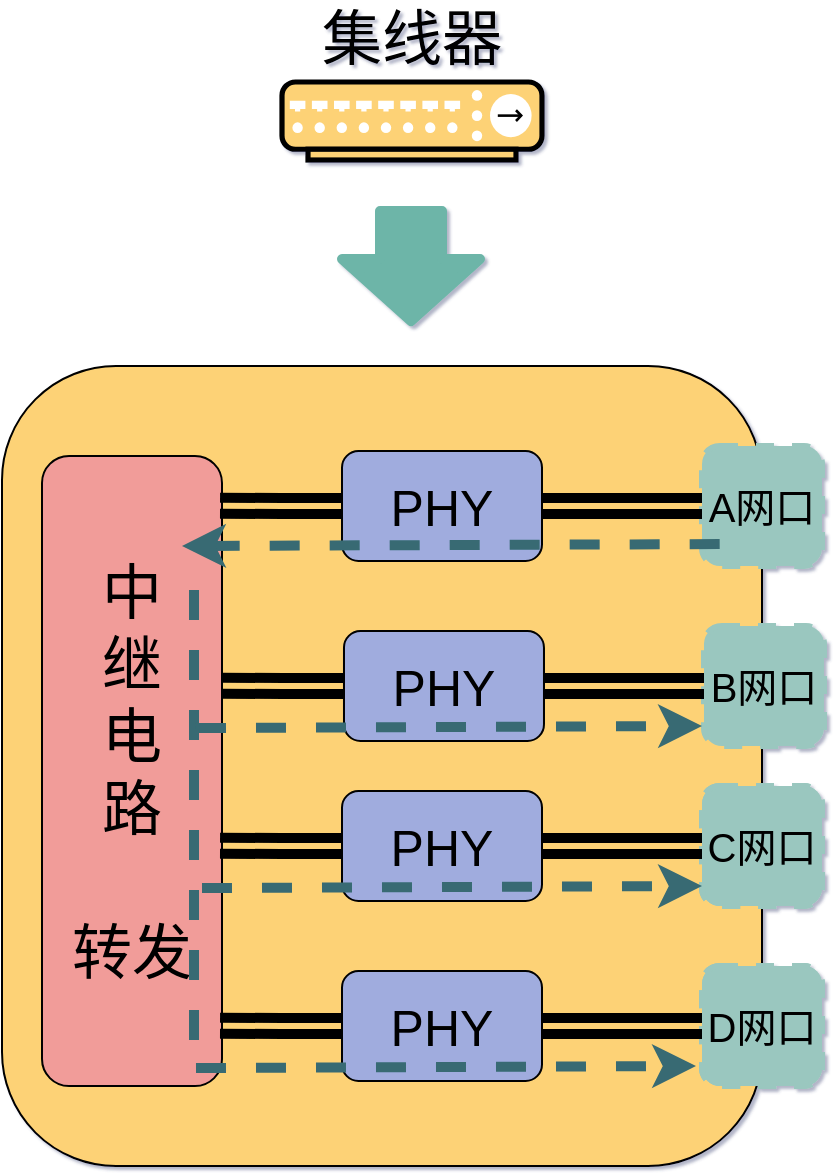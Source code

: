 <mxfile version="14.5.1" type="github"><diagram id="3228e29e-7158-1315-38df-8450db1d8a1d" name="Page-1"><mxGraphModel dx="749" dy="490" grid="1" gridSize="10" guides="1" tooltips="1" connect="1" arrows="1" fold="1" page="1" pageScale="1" pageWidth="800" pageHeight="200" background="#ffffff" math="0" shadow="1"><root><mxCell id="0"/><mxCell id="1" parent="0"/><mxCell id="2FnHlDQc3e_-eUdSoOCG-1" value="" style="rounded=1;whiteSpace=wrap;html=1;fillColor=#FDD276;" vertex="1" parent="1"><mxGeometry x="220" y="210" width="380" height="400" as="geometry"/></mxCell><mxCell id="fYc7Ru6buci-YKz5Eo-_-1" value="" style="fontColor=#0066CC;verticalAlign=top;verticalLabelPosition=bottom;labelPosition=center;align=center;html=1;outlineConnect=0;gradientColor=none;gradientDirection=north;strokeWidth=2;shape=mxgraph.networks.hub;fillColor=#FDD276;" parent="1" vertex="1"><mxGeometry x="360" y="68" width="130" height="39" as="geometry"/></mxCell><mxCell id="fYc7Ru6buci-YKz5Eo-_-4" value="&lt;span style=&quot;font-size: 30px&quot;&gt;集线器&lt;/span&gt;" style="text;html=1;strokeColor=none;fillColor=none;align=center;verticalAlign=middle;whiteSpace=wrap;rounded=0;" parent="1" vertex="1"><mxGeometry x="375" y="30" width="100" height="31" as="geometry"/></mxCell><mxCell id="2FnHlDQc3e_-eUdSoOCG-2" value="&lt;font style=&quot;font-size: 20px&quot;&gt;A网口&lt;/font&gt;" style="rounded=1;whiteSpace=wrap;html=1;fillColor=#9AC7BF;strokeColor=#9AC7BF;dashed=1;strokeWidth=3;" vertex="1" parent="1"><mxGeometry x="570" y="250" width="60" height="60" as="geometry"/></mxCell><mxCell id="2FnHlDQc3e_-eUdSoOCG-4" value="" style="rounded=1;whiteSpace=wrap;html=1;fillColor=#9AC7BF;strokeColor=#9AC7BF;strokeWidth=3;dashed=1;" vertex="1" parent="1"><mxGeometry x="570" y="420" width="60" height="60" as="geometry"/></mxCell><mxCell id="2FnHlDQc3e_-eUdSoOCG-5" value="" style="rounded=1;whiteSpace=wrap;html=1;fillColor=#9AC7BF;strokeColor=#9AC7BF;strokeWidth=3;dashed=1;" vertex="1" parent="1"><mxGeometry x="570" y="510" width="60" height="60" as="geometry"/></mxCell><mxCell id="2FnHlDQc3e_-eUdSoOCG-6" value="&lt;font style=&quot;font-size: 30px&quot;&gt;中&lt;br&gt;继&lt;br&gt;电&lt;br&gt;路&lt;br&gt;&lt;br&gt;转发&lt;/font&gt;" style="rounded=1;whiteSpace=wrap;html=1;fillColor=#F19C99;" vertex="1" parent="1"><mxGeometry x="240" y="255" width="90" height="315" as="geometry"/></mxCell><mxCell id="2FnHlDQc3e_-eUdSoOCG-10" style="edgeStyle=orthogonalEdgeStyle;rounded=0;orthogonalLoop=1;jettySize=auto;html=1;exitX=1;exitY=0.5;exitDx=0;exitDy=0;entryX=0;entryY=0.5;entryDx=0;entryDy=0;endArrow=none;endFill=0;strokeWidth=5;shape=link;" edge="1" parent="1" source="2FnHlDQc3e_-eUdSoOCG-7" target="2FnHlDQc3e_-eUdSoOCG-2"><mxGeometry relative="1" as="geometry"/></mxCell><mxCell id="2FnHlDQc3e_-eUdSoOCG-11" style="edgeStyle=orthogonalEdgeStyle;rounded=0;orthogonalLoop=1;jettySize=auto;html=1;exitX=0;exitY=0.5;exitDx=0;exitDy=0;entryX=0.989;entryY=0.079;entryDx=0;entryDy=0;entryPerimeter=0;endArrow=none;endFill=0;strokeWidth=5;shape=link;" edge="1" parent="1" source="2FnHlDQc3e_-eUdSoOCG-7" target="2FnHlDQc3e_-eUdSoOCG-6"><mxGeometry relative="1" as="geometry"/></mxCell><mxCell id="2FnHlDQc3e_-eUdSoOCG-7" value="&lt;font style=&quot;font-size: 25px&quot;&gt;PHY&lt;/font&gt;" style="rounded=1;whiteSpace=wrap;html=1;fillColor=#A0ACDE;" vertex="1" parent="1"><mxGeometry x="390" y="252.5" width="100" height="55" as="geometry"/></mxCell><mxCell id="2FnHlDQc3e_-eUdSoOCG-12" value="&lt;span style=&quot;font-size: 20px&quot;&gt;B网口&lt;/span&gt;" style="rounded=1;whiteSpace=wrap;html=1;fillColor=#9AC7BF;strokeWidth=3;dashed=1;strokeColor=#9AC7BF;" vertex="1" parent="1"><mxGeometry x="570.99" y="340" width="60" height="60" as="geometry"/></mxCell><mxCell id="2FnHlDQc3e_-eUdSoOCG-13" style="edgeStyle=orthogonalEdgeStyle;rounded=0;orthogonalLoop=1;jettySize=auto;html=1;exitX=1;exitY=0.5;exitDx=0;exitDy=0;entryX=0;entryY=0.5;entryDx=0;entryDy=0;endArrow=none;endFill=0;strokeWidth=5;shape=link;" edge="1" parent="1" source="2FnHlDQc3e_-eUdSoOCG-15" target="2FnHlDQc3e_-eUdSoOCG-12"><mxGeometry relative="1" as="geometry"/></mxCell><mxCell id="2FnHlDQc3e_-eUdSoOCG-14" style="edgeStyle=orthogonalEdgeStyle;rounded=0;orthogonalLoop=1;jettySize=auto;html=1;exitX=0;exitY=0.5;exitDx=0;exitDy=0;entryX=0.989;entryY=0.079;entryDx=0;entryDy=0;entryPerimeter=0;endArrow=none;endFill=0;strokeWidth=5;shape=link;" edge="1" parent="1" source="2FnHlDQc3e_-eUdSoOCG-15"><mxGeometry relative="1" as="geometry"><mxPoint x="330" y="369.885" as="targetPoint"/></mxGeometry></mxCell><mxCell id="2FnHlDQc3e_-eUdSoOCG-15" value="&lt;font style=&quot;font-size: 25px&quot;&gt;PHY&lt;/font&gt;" style="rounded=1;whiteSpace=wrap;html=1;fillColor=#A0ACDE;" vertex="1" parent="1"><mxGeometry x="390.99" y="342.5" width="100" height="55" as="geometry"/></mxCell><mxCell id="2FnHlDQc3e_-eUdSoOCG-16" value="&lt;span style=&quot;font-size: 20px&quot;&gt;C网口&lt;/span&gt;" style="rounded=1;whiteSpace=wrap;html=1;fillColor=#9AC7BF;strokeColor=#9AC7BF;strokeWidth=3;dashed=1;" vertex="1" parent="1"><mxGeometry x="570" y="420" width="60" height="60" as="geometry"/></mxCell><mxCell id="2FnHlDQc3e_-eUdSoOCG-17" style="edgeStyle=orthogonalEdgeStyle;rounded=0;orthogonalLoop=1;jettySize=auto;html=1;exitX=1;exitY=0.5;exitDx=0;exitDy=0;entryX=0;entryY=0.5;entryDx=0;entryDy=0;endArrow=none;endFill=0;strokeWidth=5;shape=link;" edge="1" parent="1" source="2FnHlDQc3e_-eUdSoOCG-19" target="2FnHlDQc3e_-eUdSoOCG-16"><mxGeometry relative="1" as="geometry"/></mxCell><mxCell id="2FnHlDQc3e_-eUdSoOCG-18" style="edgeStyle=orthogonalEdgeStyle;rounded=0;orthogonalLoop=1;jettySize=auto;html=1;exitX=0;exitY=0.5;exitDx=0;exitDy=0;entryX=0.989;entryY=0.079;entryDx=0;entryDy=0;entryPerimeter=0;endArrow=none;endFill=0;strokeWidth=5;shape=link;" edge="1" parent="1" source="2FnHlDQc3e_-eUdSoOCG-19"><mxGeometry relative="1" as="geometry"><mxPoint x="329.01" y="449.885" as="targetPoint"/></mxGeometry></mxCell><mxCell id="2FnHlDQc3e_-eUdSoOCG-19" value="&lt;font style=&quot;font-size: 25px&quot;&gt;PHY&lt;/font&gt;" style="rounded=1;whiteSpace=wrap;html=1;fillColor=#A0ACDE;" vertex="1" parent="1"><mxGeometry x="390" y="422.5" width="100" height="55" as="geometry"/></mxCell><mxCell id="2FnHlDQc3e_-eUdSoOCG-20" value="&lt;span style=&quot;font-size: 20px&quot;&gt;D网口&lt;/span&gt;" style="rounded=1;whiteSpace=wrap;html=1;fillColor=#9AC7BF;strokeColor=#9AC7BF;strokeWidth=3;dashed=1;" vertex="1" parent="1"><mxGeometry x="570" y="510" width="60" height="60" as="geometry"/></mxCell><mxCell id="2FnHlDQc3e_-eUdSoOCG-21" style="edgeStyle=orthogonalEdgeStyle;rounded=0;orthogonalLoop=1;jettySize=auto;html=1;exitX=1;exitY=0.5;exitDx=0;exitDy=0;entryX=0;entryY=0.5;entryDx=0;entryDy=0;endArrow=none;endFill=0;strokeWidth=5;shape=link;" edge="1" parent="1" source="2FnHlDQc3e_-eUdSoOCG-23" target="2FnHlDQc3e_-eUdSoOCG-20"><mxGeometry relative="1" as="geometry"/></mxCell><mxCell id="2FnHlDQc3e_-eUdSoOCG-22" style="edgeStyle=orthogonalEdgeStyle;rounded=0;orthogonalLoop=1;jettySize=auto;html=1;exitX=0;exitY=0.5;exitDx=0;exitDy=0;entryX=0.989;entryY=0.079;entryDx=0;entryDy=0;entryPerimeter=0;endArrow=none;endFill=0;strokeWidth=5;shape=link;" edge="1" parent="1" source="2FnHlDQc3e_-eUdSoOCG-23"><mxGeometry relative="1" as="geometry"><mxPoint x="329.01" y="539.885" as="targetPoint"/></mxGeometry></mxCell><mxCell id="2FnHlDQc3e_-eUdSoOCG-23" value="&lt;font style=&quot;font-size: 25px&quot;&gt;PHY&lt;/font&gt;" style="rounded=1;whiteSpace=wrap;html=1;fillColor=#A0ACDE;" vertex="1" parent="1"><mxGeometry x="390" y="512.5" width="100" height="55" as="geometry"/></mxCell><mxCell id="2FnHlDQc3e_-eUdSoOCG-25" value="" style="shape=flexArrow;endArrow=classic;html=1;strokeWidth=5;endWidth=33;endSize=8.67;width=27;strokeColor=#6DB5A8;fillColor=#6DB5A8;" edge="1" parent="1"><mxGeometry width="50" height="50" relative="1" as="geometry"><mxPoint x="424.5" y="130" as="sourcePoint"/><mxPoint x="424.5" y="190" as="targetPoint"/></mxGeometry></mxCell><mxCell id="2FnHlDQc3e_-eUdSoOCG-27" value="" style="endArrow=none;dashed=1;html=1;strokeWidth=5;fillColor=#6DB5A8;startArrow=classic;startFill=1;strokeColor=#376B73;" edge="1" parent="1"><mxGeometry width="50" height="50" relative="1" as="geometry"><mxPoint x="310" y="300" as="sourcePoint"/><mxPoint x="590" y="299" as="targetPoint"/></mxGeometry></mxCell><mxCell id="2FnHlDQc3e_-eUdSoOCG-29" value="" style="endArrow=none;dashed=1;html=1;strokeWidth=5;fillColor=#6DB5A8;strokeColor=#376B73;" edge="1" parent="1"><mxGeometry width="50" height="50" relative="1" as="geometry"><mxPoint x="316" y="547" as="sourcePoint"/><mxPoint x="316" y="307" as="targetPoint"/></mxGeometry></mxCell><mxCell id="2FnHlDQc3e_-eUdSoOCG-30" value="" style="endArrow=classic;dashed=1;html=1;strokeWidth=5;fillColor=#6DB5A8;startArrow=none;startFill=0;endFill=1;strokeColor=#376B73;" edge="1" parent="1"><mxGeometry width="50" height="50" relative="1" as="geometry"><mxPoint x="317" y="391" as="sourcePoint"/><mxPoint x="570" y="390" as="targetPoint"/></mxGeometry></mxCell><mxCell id="2FnHlDQc3e_-eUdSoOCG-31" value="" style="endArrow=classic;dashed=1;html=1;strokeWidth=5;fillColor=#6DB5A8;startArrow=none;startFill=0;endFill=1;strokeColor=#376B73;" edge="1" parent="1"><mxGeometry width="50" height="50" relative="1" as="geometry"><mxPoint x="320" y="471" as="sourcePoint"/><mxPoint x="570" y="470" as="targetPoint"/></mxGeometry></mxCell><mxCell id="2FnHlDQc3e_-eUdSoOCG-32" value="" style="endArrow=classic;dashed=1;html=1;strokeWidth=5;fillColor=#6DB5A8;startArrow=none;startFill=0;endFill=1;strokeColor=#376B73;" edge="1" parent="1"><mxGeometry width="50" height="50" relative="1" as="geometry"><mxPoint x="317" y="561" as="sourcePoint"/><mxPoint x="567" y="560" as="targetPoint"/></mxGeometry></mxCell></root></mxGraphModel></diagram></mxfile>